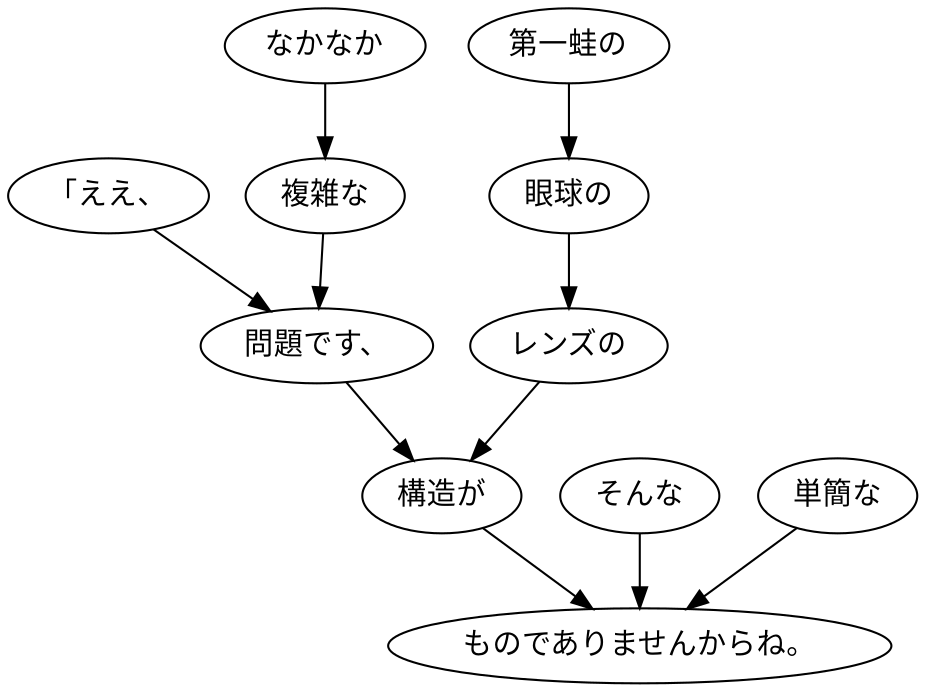 digraph graph3553 {
	node0 [label="「ええ、"];
	node1 [label="なかなか"];
	node2 [label="複雑な"];
	node3 [label="問題です、"];
	node4 [label="第一蛙の"];
	node5 [label="眼球の"];
	node6 [label="レンズの"];
	node7 [label="構造が"];
	node8 [label="そんな"];
	node9 [label="単簡な"];
	node10 [label="ものでありませんからね。"];
	node0 -> node3;
	node1 -> node2;
	node2 -> node3;
	node3 -> node7;
	node4 -> node5;
	node5 -> node6;
	node6 -> node7;
	node7 -> node10;
	node8 -> node10;
	node9 -> node10;
}

